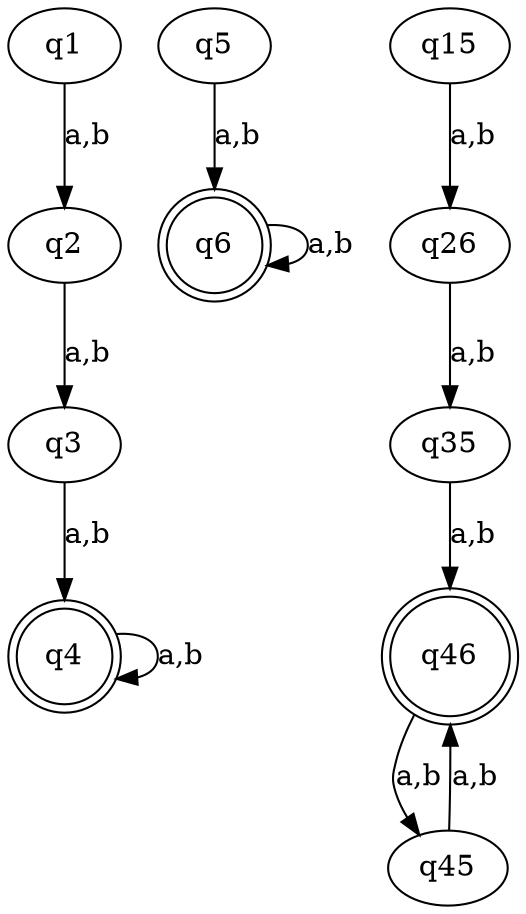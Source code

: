 digraph G2
{
    n1 [label = q1]
    n2 [label = q2]
    n3 [label = q3]
    n4 [label = q4 , shape = doublecircle]
	
	n1 -> n2 [label = "a,b"]
	n2 -> n3 [label = "a,b"]
	n3 -> n4 [label = "a,b"]
	n4 -> n4 [label = "a,b"]
	
    n5 [label = q5]
    n6 [label = q6, shape = doublecircle]
	
	n5 -> n6 [label = "a,b"]
	n6 -> n6 [label = "a,b"]
	
    n15 [label = q15]
    n26 [label = q26]
    n35 [label = q35]
    n45 [label = q45]
    n46 [label = q46, shape = doublecircle]
    

    n15 -> n26 [label = "a,b"]
    n26 -> n35 [label = "a,b"]
    n35 -> n46 [label = "a,b"]
    n45 -> n46 [label = "a,b"]
    n46 -> n45 [label = "a,b"]
}
